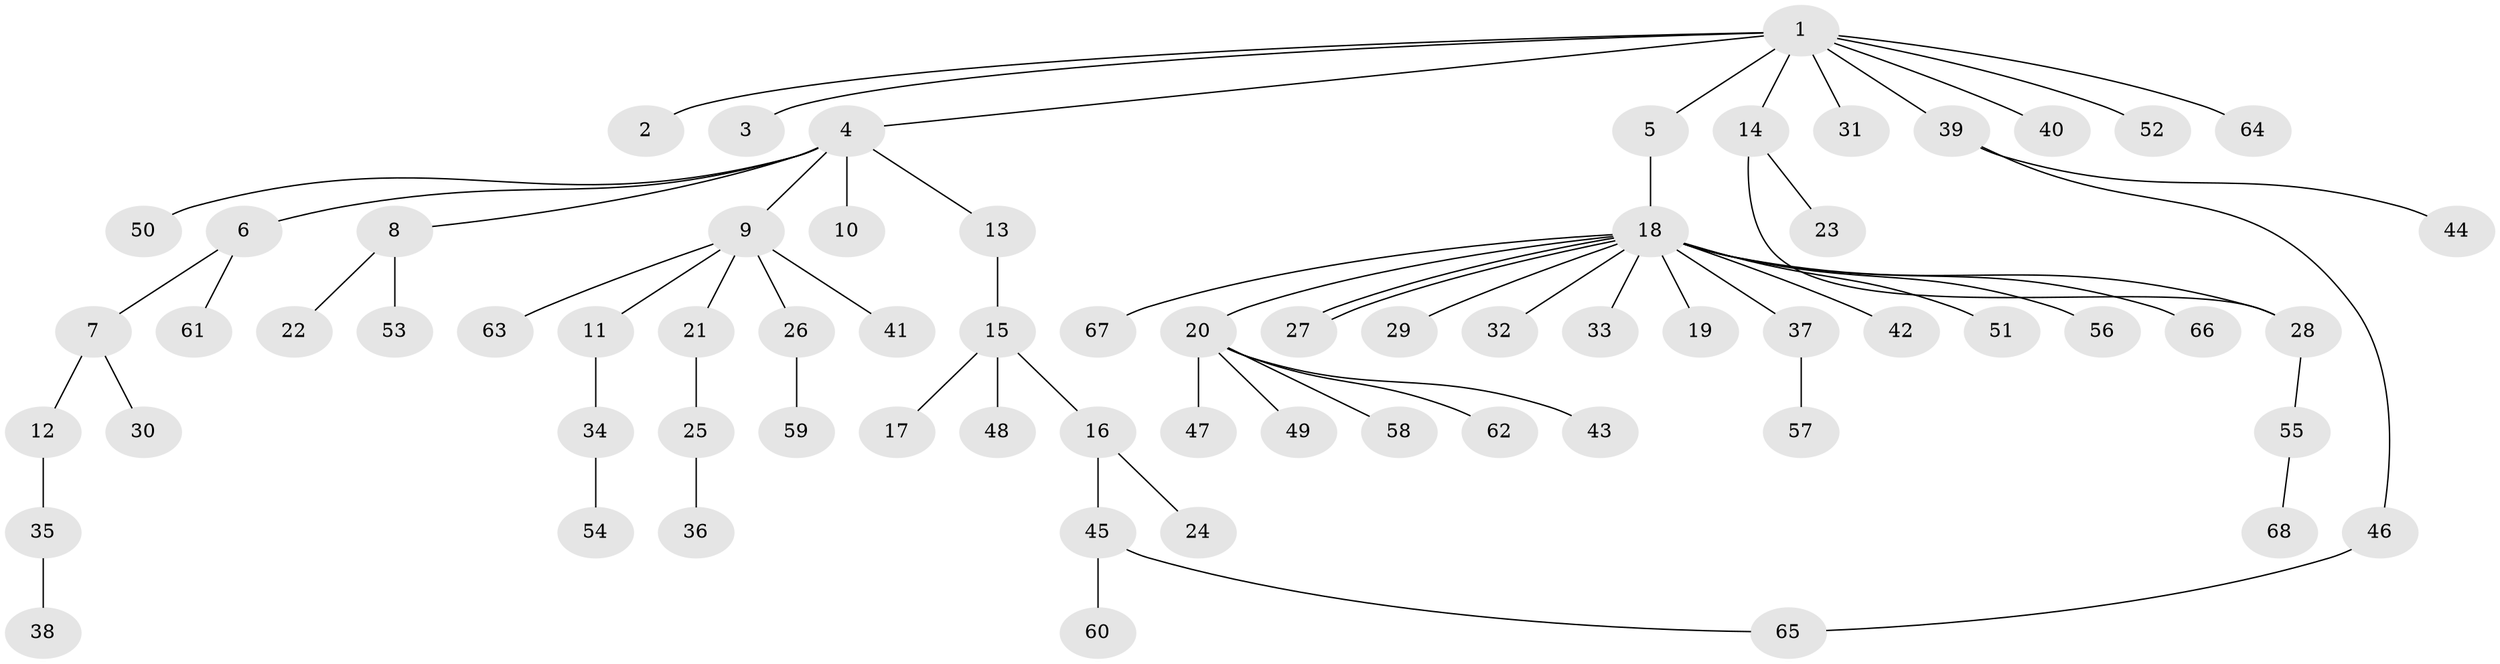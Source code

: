 // coarse degree distribution, {9: 0.02, 1: 0.6, 11: 0.02, 2: 0.28, 4: 0.02, 3: 0.02, 14: 0.02, 5: 0.02}
// Generated by graph-tools (version 1.1) at 2025/41/03/06/25 10:41:45]
// undirected, 68 vertices, 70 edges
graph export_dot {
graph [start="1"]
  node [color=gray90,style=filled];
  1;
  2;
  3;
  4;
  5;
  6;
  7;
  8;
  9;
  10;
  11;
  12;
  13;
  14;
  15;
  16;
  17;
  18;
  19;
  20;
  21;
  22;
  23;
  24;
  25;
  26;
  27;
  28;
  29;
  30;
  31;
  32;
  33;
  34;
  35;
  36;
  37;
  38;
  39;
  40;
  41;
  42;
  43;
  44;
  45;
  46;
  47;
  48;
  49;
  50;
  51;
  52;
  53;
  54;
  55;
  56;
  57;
  58;
  59;
  60;
  61;
  62;
  63;
  64;
  65;
  66;
  67;
  68;
  1 -- 2;
  1 -- 3;
  1 -- 4;
  1 -- 5;
  1 -- 14;
  1 -- 31;
  1 -- 39;
  1 -- 40;
  1 -- 52;
  1 -- 64;
  4 -- 6;
  4 -- 8;
  4 -- 9;
  4 -- 10;
  4 -- 13;
  4 -- 50;
  5 -- 18;
  6 -- 7;
  6 -- 61;
  7 -- 12;
  7 -- 30;
  8 -- 22;
  8 -- 53;
  9 -- 11;
  9 -- 21;
  9 -- 26;
  9 -- 41;
  9 -- 63;
  11 -- 34;
  12 -- 35;
  13 -- 15;
  14 -- 23;
  14 -- 28;
  15 -- 16;
  15 -- 17;
  15 -- 48;
  16 -- 24;
  16 -- 45;
  18 -- 19;
  18 -- 20;
  18 -- 27;
  18 -- 27;
  18 -- 28;
  18 -- 29;
  18 -- 32;
  18 -- 33;
  18 -- 37;
  18 -- 42;
  18 -- 51;
  18 -- 56;
  18 -- 66;
  18 -- 67;
  20 -- 43;
  20 -- 47;
  20 -- 49;
  20 -- 58;
  20 -- 62;
  21 -- 25;
  25 -- 36;
  26 -- 59;
  28 -- 55;
  34 -- 54;
  35 -- 38;
  37 -- 57;
  39 -- 44;
  39 -- 46;
  45 -- 60;
  45 -- 65;
  46 -- 65;
  55 -- 68;
}
